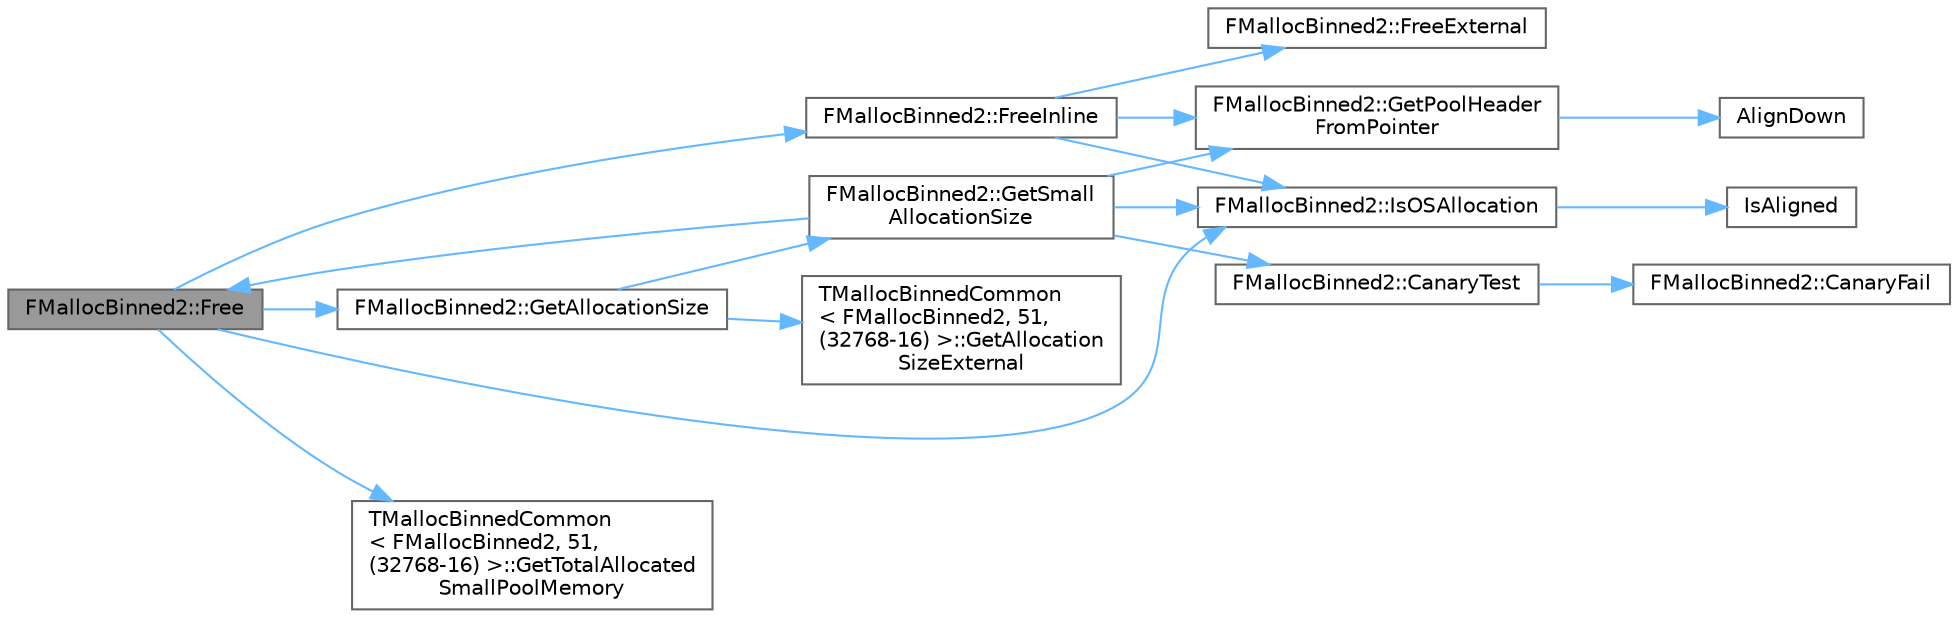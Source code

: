 digraph "FMallocBinned2::Free"
{
 // INTERACTIVE_SVG=YES
 // LATEX_PDF_SIZE
  bgcolor="transparent";
  edge [fontname=Helvetica,fontsize=10,labelfontname=Helvetica,labelfontsize=10];
  node [fontname=Helvetica,fontsize=10,shape=box,height=0.2,width=0.4];
  rankdir="LR";
  Node1 [id="Node000001",label="FMallocBinned2::Free",height=0.2,width=0.4,color="gray40", fillcolor="grey60", style="filled", fontcolor="black",tooltip="Free."];
  Node1 -> Node2 [id="edge1_Node000001_Node000002",color="steelblue1",style="solid",tooltip=" "];
  Node2 [id="Node000002",label="FMallocBinned2::FreeInline",height=0.2,width=0.4,color="grey40", fillcolor="white", style="filled",URL="$d2/d2c/classFMallocBinned2.html#abd99605fc1c268f64ffead3469e6d2d6",tooltip=" "];
  Node2 -> Node3 [id="edge2_Node000002_Node000003",color="steelblue1",style="solid",tooltip=" "];
  Node3 [id="Node000003",label="FMallocBinned2::FreeExternal",height=0.2,width=0.4,color="grey40", fillcolor="white", style="filled",URL="$d2/d2c/classFMallocBinned2.html#a2300c6b9278825df46bcb714ebd340ea",tooltip=" "];
  Node2 -> Node4 [id="edge3_Node000002_Node000004",color="steelblue1",style="solid",tooltip=" "];
  Node4 [id="Node000004",label="FMallocBinned2::GetPoolHeader\lFromPointer",height=0.2,width=0.4,color="grey40", fillcolor="white", style="filled",URL="$d2/d2c/classFMallocBinned2.html#ab983b13e42539530324152d48f6f8f87",tooltip=" "];
  Node4 -> Node5 [id="edge4_Node000004_Node000005",color="steelblue1",style="solid",tooltip=" "];
  Node5 [id="Node000005",label="AlignDown",height=0.2,width=0.4,color="grey40", fillcolor="white", style="filled",URL="$dd/d32/AlignmentTemplates_8h.html#a6a06056cf58d19b1bf264961a3a8ce1d",tooltip="Aligns a value to the nearest lower multiple of 'Alignment', which must be a power of two."];
  Node2 -> Node6 [id="edge5_Node000002_Node000006",color="steelblue1",style="solid",tooltip=" "];
  Node6 [id="Node000006",label="FMallocBinned2::IsOSAllocation",height=0.2,width=0.4,color="grey40", fillcolor="white", style="filled",URL="$d2/d2c/classFMallocBinned2.html#ad55eda88157ebc9d5ffbd9c00ad2ca36",tooltip=" "];
  Node6 -> Node7 [id="edge6_Node000006_Node000007",color="steelblue1",style="solid",tooltip=" "];
  Node7 [id="Node000007",label="IsAligned",height=0.2,width=0.4,color="grey40", fillcolor="white", style="filled",URL="$dd/d32/AlignmentTemplates_8h.html#adfdc3e3033fd87a6408ac3f4d3e4ebea",tooltip="Checks if a pointer is aligned to the specified alignment."];
  Node1 -> Node8 [id="edge7_Node000001_Node000008",color="steelblue1",style="solid",tooltip=" "];
  Node8 [id="Node000008",label="FMallocBinned2::GetAllocationSize",height=0.2,width=0.4,color="grey40", fillcolor="white", style="filled",URL="$d2/d2c/classFMallocBinned2.html#a27f6b3df4b04b4549e43ce489baff2e9",tooltip="If possible determine the size of the memory allocated at the given address."];
  Node8 -> Node9 [id="edge8_Node000008_Node000009",color="steelblue1",style="solid",tooltip=" "];
  Node9 [id="Node000009",label="TMallocBinnedCommon\l\< FMallocBinned2, 51,\l(32768-16) \>::GetAllocation\lSizeExternal",height=0.2,width=0.4,color="grey40", fillcolor="white", style="filled",URL="$d1/d2b/classTMallocBinnedCommon.html#acf298cb4c74b6912d1a63eac03158af1",tooltip=" "];
  Node8 -> Node10 [id="edge9_Node000008_Node000010",color="steelblue1",style="solid",tooltip=" "];
  Node10 [id="Node000010",label="FMallocBinned2::GetSmall\lAllocationSize",height=0.2,width=0.4,color="grey40", fillcolor="white", style="filled",URL="$d2/d2c/classFMallocBinned2.html#a3638e2e1fc226ba26950845acedb34f7",tooltip=" "];
  Node10 -> Node11 [id="edge10_Node000010_Node000011",color="steelblue1",style="solid",tooltip=" "];
  Node11 [id="Node000011",label="FMallocBinned2::CanaryTest",height=0.2,width=0.4,color="grey40", fillcolor="white", style="filled",URL="$d2/d2c/classFMallocBinned2.html#af7fd258482108764e4318e99b692e636",tooltip=" "];
  Node11 -> Node12 [id="edge11_Node000011_Node000012",color="steelblue1",style="solid",tooltip=" "];
  Node12 [id="Node000012",label="FMallocBinned2::CanaryFail",height=0.2,width=0.4,color="grey40", fillcolor="white", style="filled",URL="$d2/d2c/classFMallocBinned2.html#a8931e408f9e6d6cd3a6e4c8fc57f2ba7",tooltip=" "];
  Node10 -> Node1 [id="edge12_Node000010_Node000001",color="steelblue1",style="solid",tooltip=" "];
  Node10 -> Node4 [id="edge13_Node000010_Node000004",color="steelblue1",style="solid",tooltip=" "];
  Node10 -> Node6 [id="edge14_Node000010_Node000006",color="steelblue1",style="solid",tooltip=" "];
  Node1 -> Node13 [id="edge15_Node000001_Node000013",color="steelblue1",style="solid",tooltip=" "];
  Node13 [id="Node000013",label="TMallocBinnedCommon\l\< FMallocBinned2, 51,\l(32768-16) \>::GetTotalAllocated\lSmallPoolMemory",height=0.2,width=0.4,color="grey40", fillcolor="white", style="filled",URL="$d1/d2b/classTMallocBinnedCommon.html#aba0d885952ed15a4ebb411028c6268ae",tooltip=" "];
  Node1 -> Node6 [id="edge16_Node000001_Node000006",color="steelblue1",style="solid",tooltip=" "];
}

